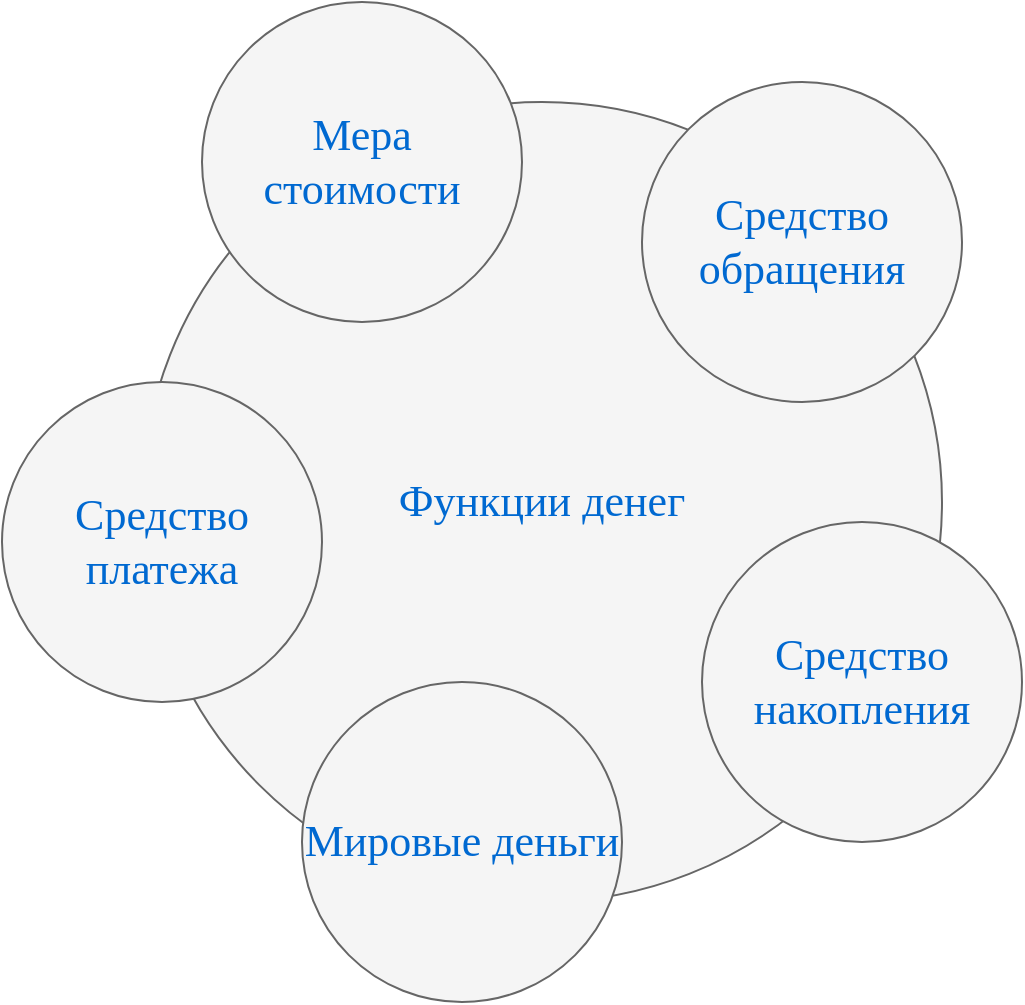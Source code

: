 <mxfile version="21.2.9" type="github">
  <diagram name="Page-1" id="dd472eb7-4b8b-5cd9-a60b-b15522922e76">
    <mxGraphModel dx="1434" dy="796" grid="1" gridSize="10" guides="1" tooltips="1" connect="1" arrows="1" fold="1" page="1" pageScale="1" pageWidth="1100" pageHeight="850" background="none" math="0" shadow="0">
      <root>
        <mxCell id="0" />
        <mxCell id="1" parent="0" />
        <mxCell id="374e34682ed331ee-1" value="Функции денег" style="ellipse;whiteSpace=wrap;html=1;rounded=0;shadow=0;dashed=0;comic=0;fontFamily=Verdana;fontSize=22;fontColor=#0069D1;fillColor=#f5f5f5;strokeColor=#666666;" parent="1" vertex="1">
          <mxGeometry x="330" y="180" width="400" height="400" as="geometry" />
        </mxCell>
        <mxCell id="45236fa5f4b8e91a-1" value="Мера&lt;br&gt;стоимости" style="ellipse;whiteSpace=wrap;html=1;rounded=0;shadow=0;dashed=0;comic=0;fontFamily=Verdana;fontSize=22;fontColor=#0069D1;fillColor=#f5f5f5;strokeColor=#666666;" parent="1" vertex="1">
          <mxGeometry x="360" y="130" width="160" height="160" as="geometry" />
        </mxCell>
        <mxCell id="45236fa5f4b8e91a-2" value="Мировые деньги" style="ellipse;whiteSpace=wrap;html=1;rounded=0;shadow=0;dashed=0;comic=0;fontFamily=Verdana;fontSize=22;fontColor=#0069D1;fillColor=#f5f5f5;strokeColor=#666666;" parent="1" vertex="1">
          <mxGeometry x="410" y="470" width="160" height="160" as="geometry" />
        </mxCell>
        <mxCell id="45236fa5f4b8e91a-3" value="Средство&lt;br&gt;обращения" style="ellipse;whiteSpace=wrap;html=1;rounded=0;shadow=0;dashed=0;comic=0;fontFamily=Verdana;fontSize=22;fontColor=#0069D1;fillColor=#f5f5f5;strokeColor=#666666;" parent="1" vertex="1">
          <mxGeometry x="580" y="170" width="160" height="160" as="geometry" />
        </mxCell>
        <mxCell id="45236fa5f4b8e91a-4" value="Средство&lt;br&gt;платежа" style="ellipse;whiteSpace=wrap;html=1;rounded=0;shadow=0;dashed=0;comic=0;fontFamily=Verdana;fontSize=22;fontColor=#0069D1;fillColor=#f5f5f5;strokeColor=#666666;" parent="1" vertex="1">
          <mxGeometry x="260" y="320" width="160" height="160" as="geometry" />
        </mxCell>
        <mxCell id="V9ego9JxVLYkSGbvwtXQ-1" value="Средство&lt;br&gt;накопления" style="ellipse;whiteSpace=wrap;html=1;rounded=0;shadow=0;dashed=0;comic=0;fontFamily=Verdana;fontSize=22;fontColor=#0069D1;fillColor=#f5f5f5;strokeColor=#666666;" vertex="1" parent="1">
          <mxGeometry x="610" y="390" width="160" height="160" as="geometry" />
        </mxCell>
      </root>
    </mxGraphModel>
  </diagram>
</mxfile>
